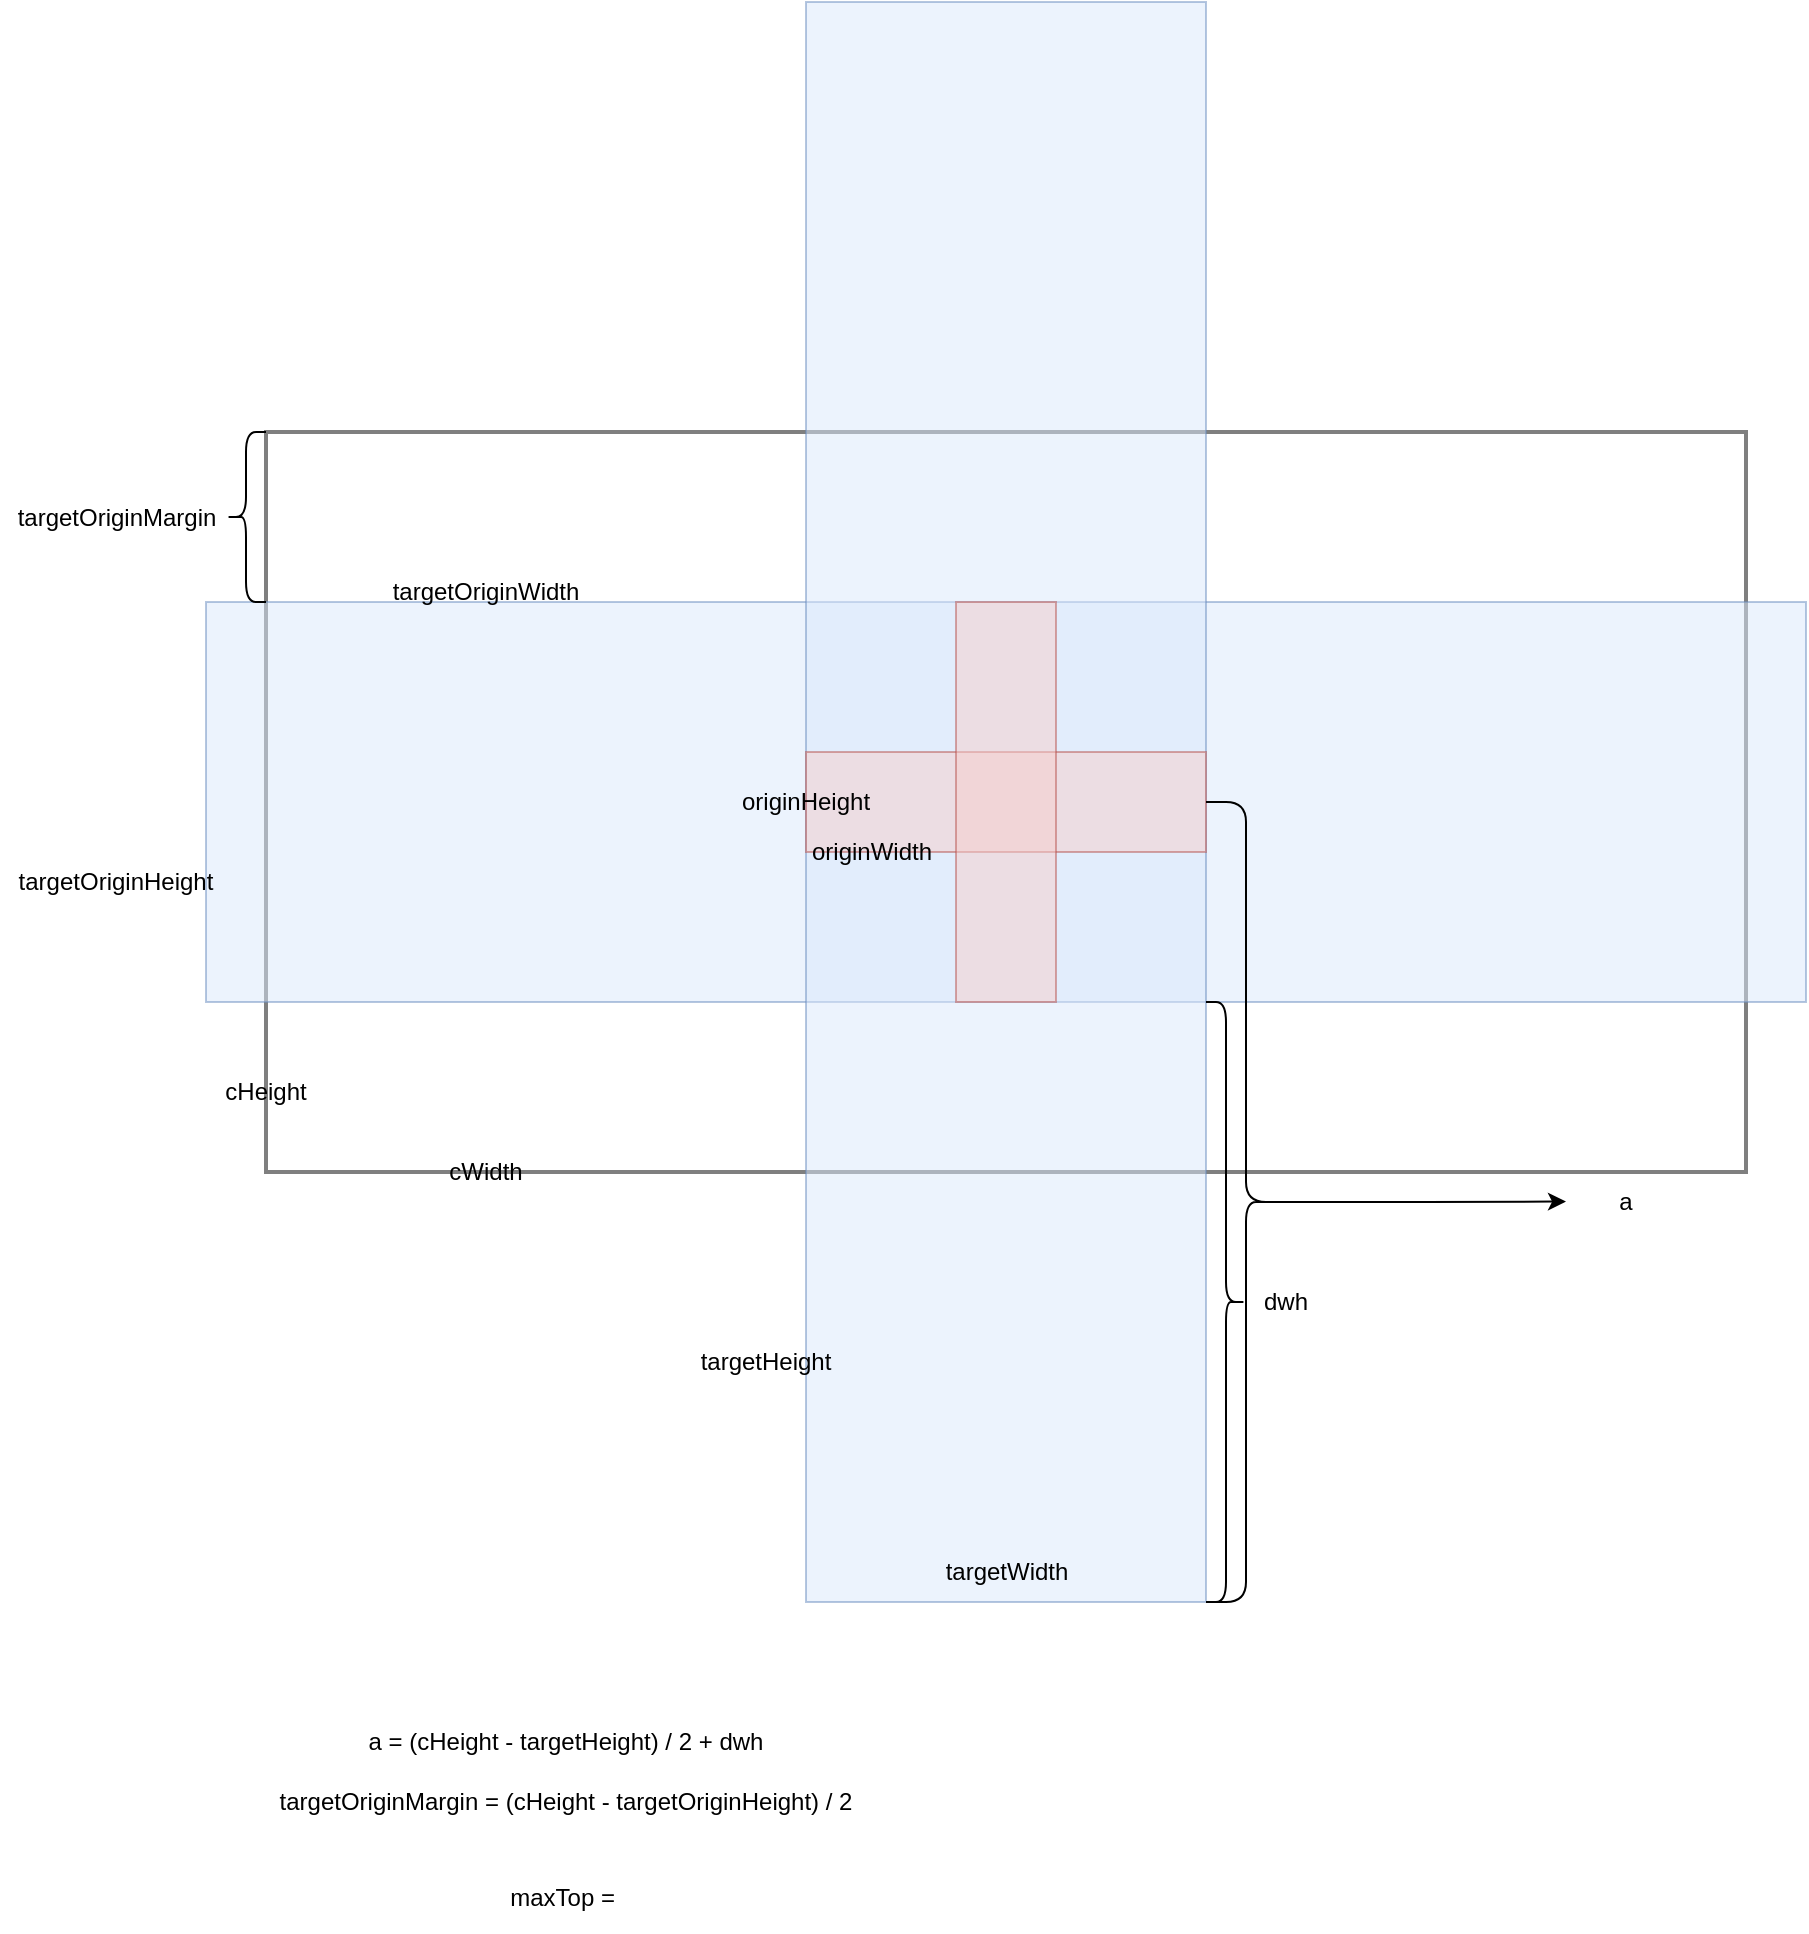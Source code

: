 <mxfile version="24.2.1" type="github">
  <diagram name="第 1 页" id="EZCufDCFERK9mqDCSyyt">
    <mxGraphModel dx="989" dy="514" grid="1" gridSize="10" guides="1" tooltips="1" connect="1" arrows="1" fold="1" page="1" pageScale="1" pageWidth="827" pageHeight="1169" math="0" shadow="0">
      <root>
        <mxCell id="0" />
        <mxCell id="1" parent="0" />
        <mxCell id="OUWs4sLKqRpMYhPn36TN-1" value="" style="rounded=0;whiteSpace=wrap;html=1;opacity=50;strokeWidth=2;" vertex="1" parent="1">
          <mxGeometry x="190" y="215" width="740" height="370" as="geometry" />
        </mxCell>
        <mxCell id="OUWs4sLKqRpMYhPn36TN-7" value="" style="rounded=0;whiteSpace=wrap;html=1;direction=west;fillColor=#dae8fc;strokeColor=#6c8ebf;opacity=50;" vertex="1" parent="1">
          <mxGeometry x="160" y="300" width="800" height="200" as="geometry" />
        </mxCell>
        <mxCell id="OUWs4sLKqRpMYhPn36TN-8" value="" style="rounded=0;whiteSpace=wrap;html=1;direction=north;fillColor=#dae8fc;strokeColor=#6c8ebf;opacity=50;" vertex="1" parent="1">
          <mxGeometry x="460" width="200" height="800" as="geometry" />
        </mxCell>
        <mxCell id="OUWs4sLKqRpMYhPn36TN-2" value="cWidth" style="text;html=1;align=center;verticalAlign=middle;whiteSpace=wrap;rounded=0;" vertex="1" parent="1">
          <mxGeometry x="270" y="570" width="60" height="30" as="geometry" />
        </mxCell>
        <mxCell id="OUWs4sLKqRpMYhPn36TN-3" value="cHeight" style="text;html=1;align=center;verticalAlign=middle;whiteSpace=wrap;rounded=0;" vertex="1" parent="1">
          <mxGeometry x="160" y="530" width="60" height="30" as="geometry" />
        </mxCell>
        <mxCell id="OUWs4sLKqRpMYhPn36TN-5" value="" style="rounded=0;whiteSpace=wrap;html=1;direction=west;opacity=50;fillColor=#f8cecc;strokeColor=#b85450;" vertex="1" parent="1">
          <mxGeometry x="460" y="375" width="200" height="50" as="geometry" />
        </mxCell>
        <mxCell id="OUWs4sLKqRpMYhPn36TN-6" value="" style="rounded=0;whiteSpace=wrap;html=1;direction=north;fillColor=#f8cecc;strokeColor=#b85450;opacity=50;" vertex="1" parent="1">
          <mxGeometry x="535" y="300" width="50" height="200" as="geometry" />
        </mxCell>
        <mxCell id="OUWs4sLKqRpMYhPn36TN-9" value="a = (cHeight - targetHeight) / 2 + dwh" style="text;html=1;align=center;verticalAlign=middle;whiteSpace=wrap;rounded=0;" vertex="1" parent="1">
          <mxGeometry x="140" y="855" width="400" height="30" as="geometry" />
        </mxCell>
        <mxCell id="OUWs4sLKqRpMYhPn36TN-10" value="targetHeight" style="text;html=1;align=center;verticalAlign=middle;whiteSpace=wrap;rounded=0;" vertex="1" parent="1">
          <mxGeometry x="430" y="665" width="20" height="30" as="geometry" />
        </mxCell>
        <mxCell id="OUWs4sLKqRpMYhPn36TN-11" value="targetWidth" style="text;html=1;align=center;verticalAlign=middle;whiteSpace=wrap;rounded=0;" vertex="1" parent="1">
          <mxGeometry x="522.5" y="770" width="75" height="30" as="geometry" />
        </mxCell>
        <mxCell id="OUWs4sLKqRpMYhPn36TN-12" value="originWidth" style="text;html=1;align=center;verticalAlign=middle;whiteSpace=wrap;rounded=0;" vertex="1" parent="1">
          <mxGeometry x="462.5" y="410" width="60" height="30" as="geometry" />
        </mxCell>
        <mxCell id="OUWs4sLKqRpMYhPn36TN-13" value="originHeight" style="text;html=1;align=center;verticalAlign=middle;whiteSpace=wrap;rounded=0;" vertex="1" parent="1">
          <mxGeometry x="430" y="385" width="60" height="30" as="geometry" />
        </mxCell>
        <mxCell id="OUWs4sLKqRpMYhPn36TN-14" value="" style="shape=curlyBracket;whiteSpace=wrap;html=1;rounded=1;flipH=1;labelPosition=right;verticalLabelPosition=middle;align=left;verticalAlign=middle;" vertex="1" parent="1">
          <mxGeometry x="660" y="500" width="20" height="300" as="geometry" />
        </mxCell>
        <mxCell id="OUWs4sLKqRpMYhPn36TN-20" value="dwh" style="text;html=1;align=center;verticalAlign=middle;whiteSpace=wrap;rounded=0;" vertex="1" parent="1">
          <mxGeometry x="670" y="635" width="60" height="30" as="geometry" />
        </mxCell>
        <mxCell id="OUWs4sLKqRpMYhPn36TN-22" style="edgeStyle=orthogonalEdgeStyle;rounded=0;orthogonalLoop=1;jettySize=auto;html=1;exitX=0.1;exitY=0.5;exitDx=0;exitDy=0;exitPerimeter=0;" edge="1" parent="1" source="OUWs4sLKqRpMYhPn36TN-21">
          <mxGeometry relative="1" as="geometry">
            <mxPoint x="840.0" y="599.793" as="targetPoint" />
          </mxGeometry>
        </mxCell>
        <mxCell id="OUWs4sLKqRpMYhPn36TN-21" value="" style="shape=curlyBracket;whiteSpace=wrap;html=1;rounded=1;flipH=1;labelPosition=right;verticalLabelPosition=middle;align=left;verticalAlign=middle;" vertex="1" parent="1">
          <mxGeometry x="660" y="400" width="40" height="400" as="geometry" />
        </mxCell>
        <mxCell id="OUWs4sLKqRpMYhPn36TN-23" value="a" style="text;html=1;align=center;verticalAlign=middle;whiteSpace=wrap;rounded=0;" vertex="1" parent="1">
          <mxGeometry x="840" y="585" width="60" height="30" as="geometry" />
        </mxCell>
        <mxCell id="OUWs4sLKqRpMYhPn36TN-24" value="maxTop =&amp;nbsp;" style="text;html=1;align=center;verticalAlign=middle;whiteSpace=wrap;rounded=0;" vertex="1" parent="1">
          <mxGeometry x="145" y="930" width="390" height="35" as="geometry" />
        </mxCell>
        <mxCell id="OUWs4sLKqRpMYhPn36TN-25" value="targetOriginHeight" style="text;html=1;align=center;verticalAlign=middle;whiteSpace=wrap;rounded=0;" vertex="1" parent="1">
          <mxGeometry x="60" y="425" width="110" height="30" as="geometry" />
        </mxCell>
        <mxCell id="OUWs4sLKqRpMYhPn36TN-26" value="targetOriginWidth" style="text;html=1;align=center;verticalAlign=middle;whiteSpace=wrap;rounded=0;" vertex="1" parent="1">
          <mxGeometry x="245" y="280" width="110" height="30" as="geometry" />
        </mxCell>
        <mxCell id="OUWs4sLKqRpMYhPn36TN-27" value="targetOriginMargin&amp;nbsp;= (cHeight - targetOriginHeight) / 2" style="text;html=1;align=center;verticalAlign=middle;whiteSpace=wrap;rounded=0;" vertex="1" parent="1">
          <mxGeometry x="140" y="885" width="400" height="30" as="geometry" />
        </mxCell>
        <mxCell id="OUWs4sLKqRpMYhPn36TN-28" value="" style="shape=curlyBracket;whiteSpace=wrap;html=1;rounded=1;labelPosition=left;verticalLabelPosition=middle;align=right;verticalAlign=middle;" vertex="1" parent="1">
          <mxGeometry x="170" y="215" width="20" height="85" as="geometry" />
        </mxCell>
        <mxCell id="OUWs4sLKqRpMYhPn36TN-30" value="targetOriginMargin" style="text;html=1;align=center;verticalAlign=middle;whiteSpace=wrap;rounded=0;" vertex="1" parent="1">
          <mxGeometry x="57.5" y="242.5" width="115" height="30" as="geometry" />
        </mxCell>
      </root>
    </mxGraphModel>
  </diagram>
</mxfile>
